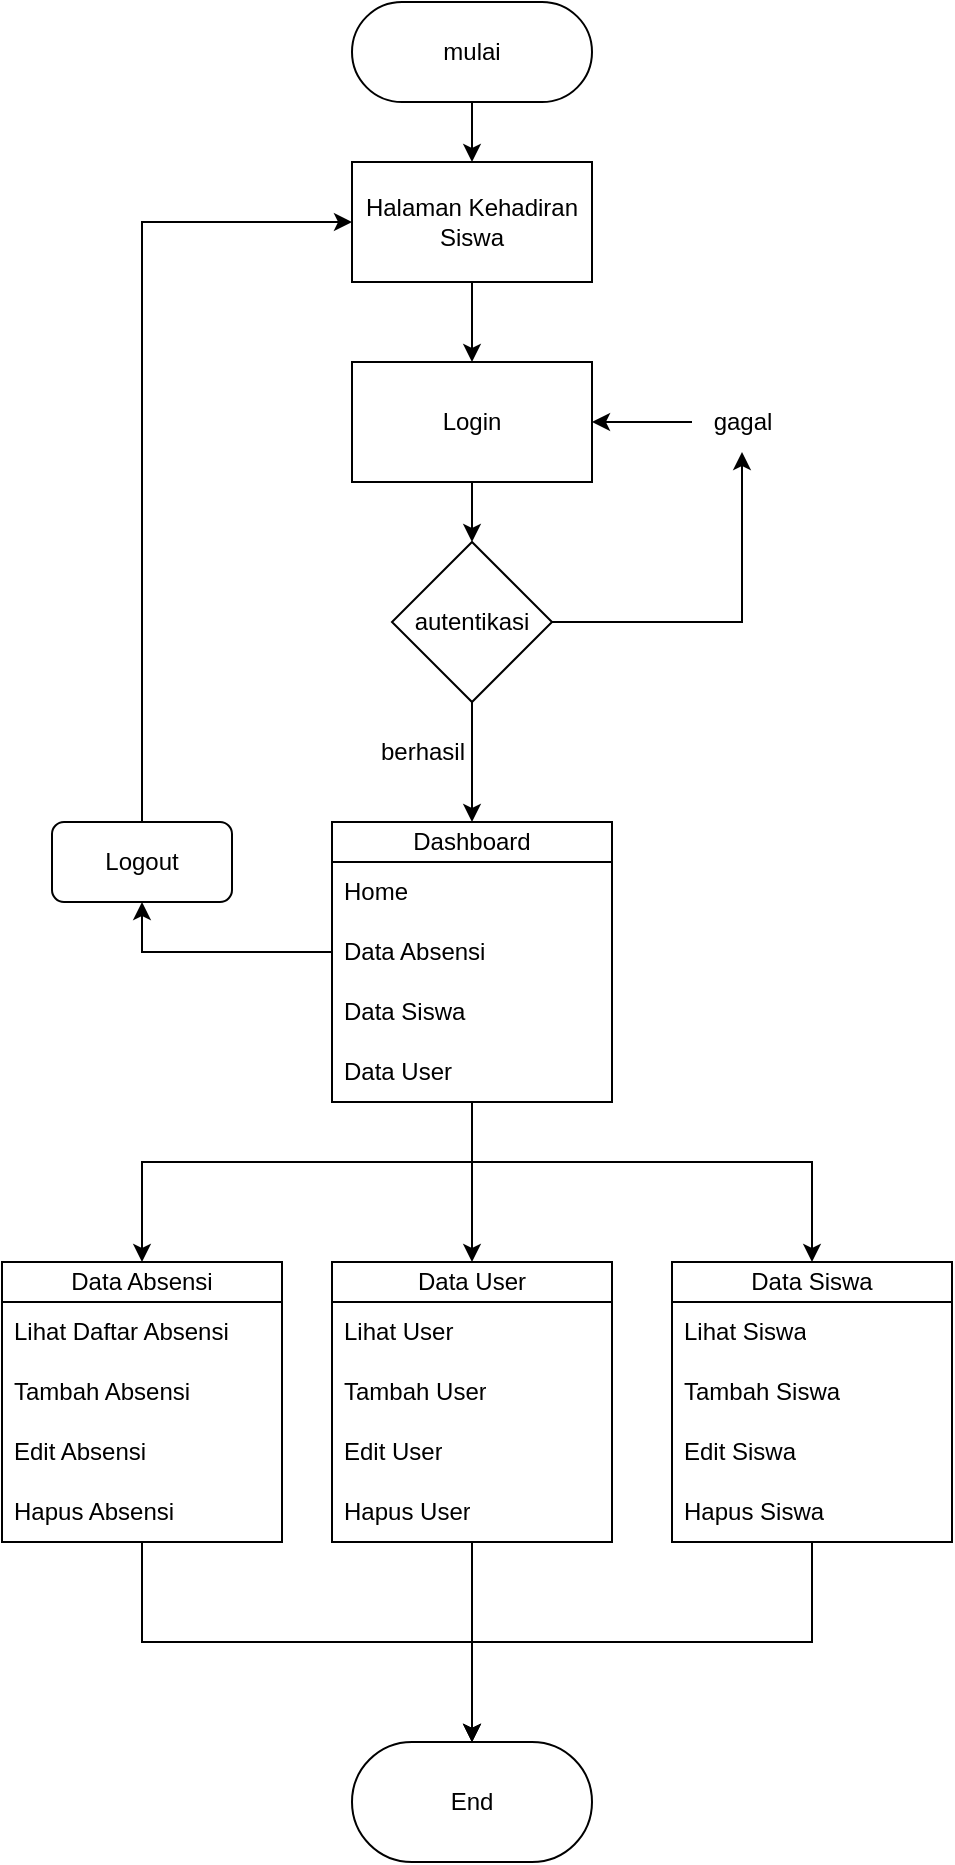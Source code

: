 <mxfile version="26.2.12">
  <diagram id="C5RBs43oDa-KdzZeNtuy" name="Page-1">
    <mxGraphModel dx="2885" dy="1043" grid="1" gridSize="10" guides="1" tooltips="1" connect="1" arrows="1" fold="1" page="1" pageScale="1" pageWidth="1169" pageHeight="827" math="0" shadow="0">
      <root>
        <mxCell id="WIyWlLk6GJQsqaUBKTNV-0" />
        <mxCell id="WIyWlLk6GJQsqaUBKTNV-1" parent="WIyWlLk6GJQsqaUBKTNV-0" />
        <mxCell id="JzWdeg77SLWjYelUt5m1-16" value="" style="edgeStyle=orthogonalEdgeStyle;rounded=0;orthogonalLoop=1;jettySize=auto;html=1;" edge="1" parent="WIyWlLk6GJQsqaUBKTNV-1" source="JzWdeg77SLWjYelUt5m1-13" target="JzWdeg77SLWjYelUt5m1-15">
          <mxGeometry relative="1" as="geometry" />
        </mxCell>
        <mxCell id="JzWdeg77SLWjYelUt5m1-13" value="mulai" style="rounded=1;whiteSpace=wrap;html=1;arcSize=50;" vertex="1" parent="WIyWlLk6GJQsqaUBKTNV-1">
          <mxGeometry x="140" y="20" width="120" height="50" as="geometry" />
        </mxCell>
        <mxCell id="JzWdeg77SLWjYelUt5m1-18" value="" style="edgeStyle=orthogonalEdgeStyle;rounded=0;orthogonalLoop=1;jettySize=auto;html=1;" edge="1" parent="WIyWlLk6GJQsqaUBKTNV-1" source="JzWdeg77SLWjYelUt5m1-15" target="JzWdeg77SLWjYelUt5m1-17">
          <mxGeometry relative="1" as="geometry" />
        </mxCell>
        <mxCell id="JzWdeg77SLWjYelUt5m1-15" value="Halaman Kehadiran Siswa" style="whiteSpace=wrap;html=1;rounded=1;arcSize=0;" vertex="1" parent="WIyWlLk6GJQsqaUBKTNV-1">
          <mxGeometry x="140" y="100" width="120" height="60" as="geometry" />
        </mxCell>
        <mxCell id="JzWdeg77SLWjYelUt5m1-30" style="edgeStyle=orthogonalEdgeStyle;rounded=0;orthogonalLoop=1;jettySize=auto;html=1;" edge="1" parent="WIyWlLk6GJQsqaUBKTNV-1" source="JzWdeg77SLWjYelUt5m1-17" target="JzWdeg77SLWjYelUt5m1-19">
          <mxGeometry relative="1" as="geometry" />
        </mxCell>
        <mxCell id="JzWdeg77SLWjYelUt5m1-17" value="Login" style="whiteSpace=wrap;html=1;rounded=1;arcSize=0;" vertex="1" parent="WIyWlLk6GJQsqaUBKTNV-1">
          <mxGeometry x="140" y="200" width="120" height="60" as="geometry" />
        </mxCell>
        <mxCell id="JzWdeg77SLWjYelUt5m1-29" style="edgeStyle=orthogonalEdgeStyle;rounded=0;orthogonalLoop=1;jettySize=auto;html=1;" edge="1" parent="WIyWlLk6GJQsqaUBKTNV-1" source="JzWdeg77SLWjYelUt5m1-19" target="JzWdeg77SLWjYelUt5m1-25">
          <mxGeometry relative="1" as="geometry" />
        </mxCell>
        <mxCell id="JzWdeg77SLWjYelUt5m1-32" value="" style="edgeStyle=orthogonalEdgeStyle;rounded=0;orthogonalLoop=1;jettySize=auto;html=1;entryX=0.5;entryY=0;entryDx=0;entryDy=0;" edge="1" parent="WIyWlLk6GJQsqaUBKTNV-1" source="JzWdeg77SLWjYelUt5m1-19" target="JzWdeg77SLWjYelUt5m1-52">
          <mxGeometry relative="1" as="geometry">
            <mxPoint x="215" y="440" as="targetPoint" />
          </mxGeometry>
        </mxCell>
        <mxCell id="JzWdeg77SLWjYelUt5m1-19" value="autentikasi" style="rhombus;whiteSpace=wrap;html=1;rounded=1;arcSize=0;" vertex="1" parent="WIyWlLk6GJQsqaUBKTNV-1">
          <mxGeometry x="160" y="290" width="80" height="80" as="geometry" />
        </mxCell>
        <mxCell id="JzWdeg77SLWjYelUt5m1-28" style="edgeStyle=orthogonalEdgeStyle;rounded=0;orthogonalLoop=1;jettySize=auto;html=1;entryX=1;entryY=0.5;entryDx=0;entryDy=0;" edge="1" parent="WIyWlLk6GJQsqaUBKTNV-1" source="JzWdeg77SLWjYelUt5m1-25" target="JzWdeg77SLWjYelUt5m1-17">
          <mxGeometry relative="1" as="geometry" />
        </mxCell>
        <mxCell id="JzWdeg77SLWjYelUt5m1-25" value="gagal" style="text;html=1;align=center;verticalAlign=middle;resizable=0;points=[];autosize=1;strokeColor=none;fillColor=none;" vertex="1" parent="WIyWlLk6GJQsqaUBKTNV-1">
          <mxGeometry x="310" y="215" width="50" height="30" as="geometry" />
        </mxCell>
        <mxCell id="JzWdeg77SLWjYelUt5m1-33" value="berhasil" style="text;html=1;align=center;verticalAlign=middle;resizable=0;points=[];autosize=1;strokeColor=none;fillColor=none;" vertex="1" parent="WIyWlLk6GJQsqaUBKTNV-1">
          <mxGeometry x="140" y="380" width="70" height="30" as="geometry" />
        </mxCell>
        <mxCell id="JzWdeg77SLWjYelUt5m1-38" style="edgeStyle=orthogonalEdgeStyle;rounded=0;orthogonalLoop=1;jettySize=auto;html=1;entryX=0;entryY=0.5;entryDx=0;entryDy=0;" edge="1" parent="WIyWlLk6GJQsqaUBKTNV-1" source="JzWdeg77SLWjYelUt5m1-36" target="JzWdeg77SLWjYelUt5m1-15">
          <mxGeometry relative="1" as="geometry">
            <Array as="points">
              <mxPoint x="35" y="130" />
            </Array>
          </mxGeometry>
        </mxCell>
        <mxCell id="JzWdeg77SLWjYelUt5m1-36" value="Logout" style="rounded=1;whiteSpace=wrap;html=1;" vertex="1" parent="WIyWlLk6GJQsqaUBKTNV-1">
          <mxGeometry x="-10" y="430" width="90" height="40" as="geometry" />
        </mxCell>
        <mxCell id="JzWdeg77SLWjYelUt5m1-69" value="" style="edgeStyle=orthogonalEdgeStyle;rounded=0;orthogonalLoop=1;jettySize=auto;html=1;" edge="1" parent="WIyWlLk6GJQsqaUBKTNV-1" source="JzWdeg77SLWjYelUt5m1-52" target="JzWdeg77SLWjYelUt5m1-64">
          <mxGeometry relative="1" as="geometry" />
        </mxCell>
        <mxCell id="JzWdeg77SLWjYelUt5m1-83" style="edgeStyle=orthogonalEdgeStyle;rounded=0;orthogonalLoop=1;jettySize=auto;html=1;entryX=0.5;entryY=0;entryDx=0;entryDy=0;" edge="1" parent="WIyWlLk6GJQsqaUBKTNV-1" source="JzWdeg77SLWjYelUt5m1-52" target="JzWdeg77SLWjYelUt5m1-70">
          <mxGeometry relative="1" as="geometry">
            <Array as="points">
              <mxPoint x="200" y="600" />
              <mxPoint x="35" y="600" />
            </Array>
          </mxGeometry>
        </mxCell>
        <mxCell id="JzWdeg77SLWjYelUt5m1-85" style="edgeStyle=orthogonalEdgeStyle;rounded=0;orthogonalLoop=1;jettySize=auto;html=1;" edge="1" parent="WIyWlLk6GJQsqaUBKTNV-1" source="JzWdeg77SLWjYelUt5m1-52" target="JzWdeg77SLWjYelUt5m1-75">
          <mxGeometry relative="1" as="geometry">
            <Array as="points">
              <mxPoint x="200" y="600" />
              <mxPoint x="370" y="600" />
            </Array>
          </mxGeometry>
        </mxCell>
        <mxCell id="JzWdeg77SLWjYelUt5m1-52" value="Dashboard" style="swimlane;fontStyle=0;childLayout=stackLayout;horizontal=1;startSize=20;horizontalStack=0;resizeParent=1;resizeParentMax=0;resizeLast=0;collapsible=1;marginBottom=0;whiteSpace=wrap;html=1;" vertex="1" parent="WIyWlLk6GJQsqaUBKTNV-1">
          <mxGeometry x="130" y="430" width="140" height="140" as="geometry">
            <mxRectangle x="130" y="430" width="100" height="30" as="alternateBounds" />
          </mxGeometry>
        </mxCell>
        <mxCell id="JzWdeg77SLWjYelUt5m1-53" value="Home" style="text;strokeColor=none;fillColor=none;align=left;verticalAlign=middle;spacingLeft=4;spacingRight=4;overflow=hidden;points=[[0,0.5],[1,0.5]];portConstraint=eastwest;rotatable=0;whiteSpace=wrap;html=1;" vertex="1" parent="JzWdeg77SLWjYelUt5m1-52">
          <mxGeometry y="20" width="140" height="30" as="geometry" />
        </mxCell>
        <mxCell id="JzWdeg77SLWjYelUt5m1-54" value="Data Absensi&lt;span style=&quot;white-space: pre;&quot;&gt;&#x9;&lt;/span&gt;" style="text;strokeColor=none;fillColor=none;align=left;verticalAlign=middle;spacingLeft=4;spacingRight=4;overflow=hidden;points=[[0,0.5],[1,0.5]];portConstraint=eastwest;rotatable=0;whiteSpace=wrap;html=1;" vertex="1" parent="JzWdeg77SLWjYelUt5m1-52">
          <mxGeometry y="50" width="140" height="30" as="geometry" />
        </mxCell>
        <mxCell id="JzWdeg77SLWjYelUt5m1-55" value="Data Siswa" style="text;strokeColor=none;fillColor=none;align=left;verticalAlign=middle;spacingLeft=4;spacingRight=4;overflow=hidden;points=[[0,0.5],[1,0.5]];portConstraint=eastwest;rotatable=0;whiteSpace=wrap;html=1;" vertex="1" parent="JzWdeg77SLWjYelUt5m1-52">
          <mxGeometry y="80" width="140" height="30" as="geometry" />
        </mxCell>
        <mxCell id="JzWdeg77SLWjYelUt5m1-57" value="Data User" style="text;strokeColor=none;fillColor=none;align=left;verticalAlign=middle;spacingLeft=4;spacingRight=4;overflow=hidden;points=[[0,0.5],[1,0.5]];portConstraint=eastwest;rotatable=0;whiteSpace=wrap;html=1;" vertex="1" parent="JzWdeg77SLWjYelUt5m1-52">
          <mxGeometry y="110" width="140" height="30" as="geometry" />
        </mxCell>
        <mxCell id="JzWdeg77SLWjYelUt5m1-58" style="edgeStyle=orthogonalEdgeStyle;rounded=0;orthogonalLoop=1;jettySize=auto;html=1;entryX=0.5;entryY=1;entryDx=0;entryDy=0;" edge="1" parent="WIyWlLk6GJQsqaUBKTNV-1" source="JzWdeg77SLWjYelUt5m1-54" target="JzWdeg77SLWjYelUt5m1-36">
          <mxGeometry relative="1" as="geometry" />
        </mxCell>
        <mxCell id="JzWdeg77SLWjYelUt5m1-91" style="edgeStyle=orthogonalEdgeStyle;rounded=0;orthogonalLoop=1;jettySize=auto;html=1;entryX=0.5;entryY=0;entryDx=0;entryDy=0;" edge="1" parent="WIyWlLk6GJQsqaUBKTNV-1" source="JzWdeg77SLWjYelUt5m1-64" target="JzWdeg77SLWjYelUt5m1-89">
          <mxGeometry relative="1" as="geometry" />
        </mxCell>
        <mxCell id="JzWdeg77SLWjYelUt5m1-64" value="Data User" style="swimlane;fontStyle=0;childLayout=stackLayout;horizontal=1;startSize=20;horizontalStack=0;resizeParent=1;resizeParentMax=0;resizeLast=0;collapsible=1;marginBottom=0;whiteSpace=wrap;html=1;" vertex="1" parent="WIyWlLk6GJQsqaUBKTNV-1">
          <mxGeometry x="130" y="650" width="140" height="140" as="geometry">
            <mxRectangle x="130" y="430" width="100" height="30" as="alternateBounds" />
          </mxGeometry>
        </mxCell>
        <mxCell id="JzWdeg77SLWjYelUt5m1-65" value="Lihat User" style="text;strokeColor=none;fillColor=none;align=left;verticalAlign=middle;spacingLeft=4;spacingRight=4;overflow=hidden;points=[[0,0.5],[1,0.5]];portConstraint=eastwest;rotatable=0;whiteSpace=wrap;html=1;" vertex="1" parent="JzWdeg77SLWjYelUt5m1-64">
          <mxGeometry y="20" width="140" height="30" as="geometry" />
        </mxCell>
        <mxCell id="JzWdeg77SLWjYelUt5m1-66" value="Tambah User" style="text;strokeColor=none;fillColor=none;align=left;verticalAlign=middle;spacingLeft=4;spacingRight=4;overflow=hidden;points=[[0,0.5],[1,0.5]];portConstraint=eastwest;rotatable=0;whiteSpace=wrap;html=1;" vertex="1" parent="JzWdeg77SLWjYelUt5m1-64">
          <mxGeometry y="50" width="140" height="30" as="geometry" />
        </mxCell>
        <mxCell id="JzWdeg77SLWjYelUt5m1-67" value="Edit User" style="text;strokeColor=none;fillColor=none;align=left;verticalAlign=middle;spacingLeft=4;spacingRight=4;overflow=hidden;points=[[0,0.5],[1,0.5]];portConstraint=eastwest;rotatable=0;whiteSpace=wrap;html=1;" vertex="1" parent="JzWdeg77SLWjYelUt5m1-64">
          <mxGeometry y="80" width="140" height="30" as="geometry" />
        </mxCell>
        <mxCell id="JzWdeg77SLWjYelUt5m1-68" value="Hapus User" style="text;strokeColor=none;fillColor=none;align=left;verticalAlign=middle;spacingLeft=4;spacingRight=4;overflow=hidden;points=[[0,0.5],[1,0.5]];portConstraint=eastwest;rotatable=0;whiteSpace=wrap;html=1;" vertex="1" parent="JzWdeg77SLWjYelUt5m1-64">
          <mxGeometry y="110" width="140" height="30" as="geometry" />
        </mxCell>
        <mxCell id="JzWdeg77SLWjYelUt5m1-90" value="" style="edgeStyle=orthogonalEdgeStyle;rounded=0;orthogonalLoop=1;jettySize=auto;html=1;" edge="1" parent="WIyWlLk6GJQsqaUBKTNV-1" source="JzWdeg77SLWjYelUt5m1-70" target="JzWdeg77SLWjYelUt5m1-89">
          <mxGeometry relative="1" as="geometry">
            <Array as="points">
              <mxPoint x="35" y="840" />
              <mxPoint x="200" y="840" />
            </Array>
          </mxGeometry>
        </mxCell>
        <mxCell id="JzWdeg77SLWjYelUt5m1-70" value="Data Absensi" style="swimlane;fontStyle=0;childLayout=stackLayout;horizontal=1;startSize=20;horizontalStack=0;resizeParent=1;resizeParentMax=0;resizeLast=0;collapsible=1;marginBottom=0;whiteSpace=wrap;html=1;" vertex="1" parent="WIyWlLk6GJQsqaUBKTNV-1">
          <mxGeometry x="-35" y="650" width="140" height="140" as="geometry">
            <mxRectangle x="130" y="430" width="100" height="30" as="alternateBounds" />
          </mxGeometry>
        </mxCell>
        <mxCell id="JzWdeg77SLWjYelUt5m1-71" value="Lihat Daftar Absensi" style="text;strokeColor=none;fillColor=none;align=left;verticalAlign=middle;spacingLeft=4;spacingRight=4;overflow=hidden;points=[[0,0.5],[1,0.5]];portConstraint=eastwest;rotatable=0;whiteSpace=wrap;html=1;" vertex="1" parent="JzWdeg77SLWjYelUt5m1-70">
          <mxGeometry y="20" width="140" height="30" as="geometry" />
        </mxCell>
        <mxCell id="JzWdeg77SLWjYelUt5m1-72" value="Tambah Absensi" style="text;strokeColor=none;fillColor=none;align=left;verticalAlign=middle;spacingLeft=4;spacingRight=4;overflow=hidden;points=[[0,0.5],[1,0.5]];portConstraint=eastwest;rotatable=0;whiteSpace=wrap;html=1;" vertex="1" parent="JzWdeg77SLWjYelUt5m1-70">
          <mxGeometry y="50" width="140" height="30" as="geometry" />
        </mxCell>
        <mxCell id="JzWdeg77SLWjYelUt5m1-73" value="Edit Absensi" style="text;strokeColor=none;fillColor=none;align=left;verticalAlign=middle;spacingLeft=4;spacingRight=4;overflow=hidden;points=[[0,0.5],[1,0.5]];portConstraint=eastwest;rotatable=0;whiteSpace=wrap;html=1;" vertex="1" parent="JzWdeg77SLWjYelUt5m1-70">
          <mxGeometry y="80" width="140" height="30" as="geometry" />
        </mxCell>
        <mxCell id="JzWdeg77SLWjYelUt5m1-74" value="Hapus Absensi" style="text;strokeColor=none;fillColor=none;align=left;verticalAlign=middle;spacingLeft=4;spacingRight=4;overflow=hidden;points=[[0,0.5],[1,0.5]];portConstraint=eastwest;rotatable=0;whiteSpace=wrap;html=1;" vertex="1" parent="JzWdeg77SLWjYelUt5m1-70">
          <mxGeometry y="110" width="140" height="30" as="geometry" />
        </mxCell>
        <mxCell id="JzWdeg77SLWjYelUt5m1-92" style="edgeStyle=orthogonalEdgeStyle;rounded=0;orthogonalLoop=1;jettySize=auto;html=1;entryX=0.5;entryY=0;entryDx=0;entryDy=0;" edge="1" parent="WIyWlLk6GJQsqaUBKTNV-1" source="JzWdeg77SLWjYelUt5m1-75" target="JzWdeg77SLWjYelUt5m1-89">
          <mxGeometry relative="1" as="geometry">
            <Array as="points">
              <mxPoint x="370" y="840" />
              <mxPoint x="200" y="840" />
            </Array>
          </mxGeometry>
        </mxCell>
        <mxCell id="JzWdeg77SLWjYelUt5m1-75" value="Data Siswa" style="swimlane;fontStyle=0;childLayout=stackLayout;horizontal=1;startSize=20;horizontalStack=0;resizeParent=1;resizeParentMax=0;resizeLast=0;collapsible=1;marginBottom=0;whiteSpace=wrap;html=1;" vertex="1" parent="WIyWlLk6GJQsqaUBKTNV-1">
          <mxGeometry x="300" y="650" width="140" height="140" as="geometry">
            <mxRectangle x="130" y="430" width="100" height="30" as="alternateBounds" />
          </mxGeometry>
        </mxCell>
        <mxCell id="JzWdeg77SLWjYelUt5m1-76" value="Lihat Siswa" style="text;strokeColor=none;fillColor=none;align=left;verticalAlign=middle;spacingLeft=4;spacingRight=4;overflow=hidden;points=[[0,0.5],[1,0.5]];portConstraint=eastwest;rotatable=0;whiteSpace=wrap;html=1;" vertex="1" parent="JzWdeg77SLWjYelUt5m1-75">
          <mxGeometry y="20" width="140" height="30" as="geometry" />
        </mxCell>
        <mxCell id="JzWdeg77SLWjYelUt5m1-77" value="Tambah Siswa" style="text;strokeColor=none;fillColor=none;align=left;verticalAlign=middle;spacingLeft=4;spacingRight=4;overflow=hidden;points=[[0,0.5],[1,0.5]];portConstraint=eastwest;rotatable=0;whiteSpace=wrap;html=1;" vertex="1" parent="JzWdeg77SLWjYelUt5m1-75">
          <mxGeometry y="50" width="140" height="30" as="geometry" />
        </mxCell>
        <mxCell id="JzWdeg77SLWjYelUt5m1-78" value="Edit Siswa" style="text;strokeColor=none;fillColor=none;align=left;verticalAlign=middle;spacingLeft=4;spacingRight=4;overflow=hidden;points=[[0,0.5],[1,0.5]];portConstraint=eastwest;rotatable=0;whiteSpace=wrap;html=1;" vertex="1" parent="JzWdeg77SLWjYelUt5m1-75">
          <mxGeometry y="80" width="140" height="30" as="geometry" />
        </mxCell>
        <mxCell id="JzWdeg77SLWjYelUt5m1-79" value="Hapus Siswa" style="text;strokeColor=none;fillColor=none;align=left;verticalAlign=middle;spacingLeft=4;spacingRight=4;overflow=hidden;points=[[0,0.5],[1,0.5]];portConstraint=eastwest;rotatable=0;whiteSpace=wrap;html=1;" vertex="1" parent="JzWdeg77SLWjYelUt5m1-75">
          <mxGeometry y="110" width="140" height="30" as="geometry" />
        </mxCell>
        <mxCell id="JzWdeg77SLWjYelUt5m1-89" value="End" style="rounded=1;whiteSpace=wrap;html=1;fontStyle=0;startSize=20;horizontal=1;arcSize=50;" vertex="1" parent="WIyWlLk6GJQsqaUBKTNV-1">
          <mxGeometry x="140" y="890" width="120" height="60" as="geometry" />
        </mxCell>
      </root>
    </mxGraphModel>
  </diagram>
</mxfile>

